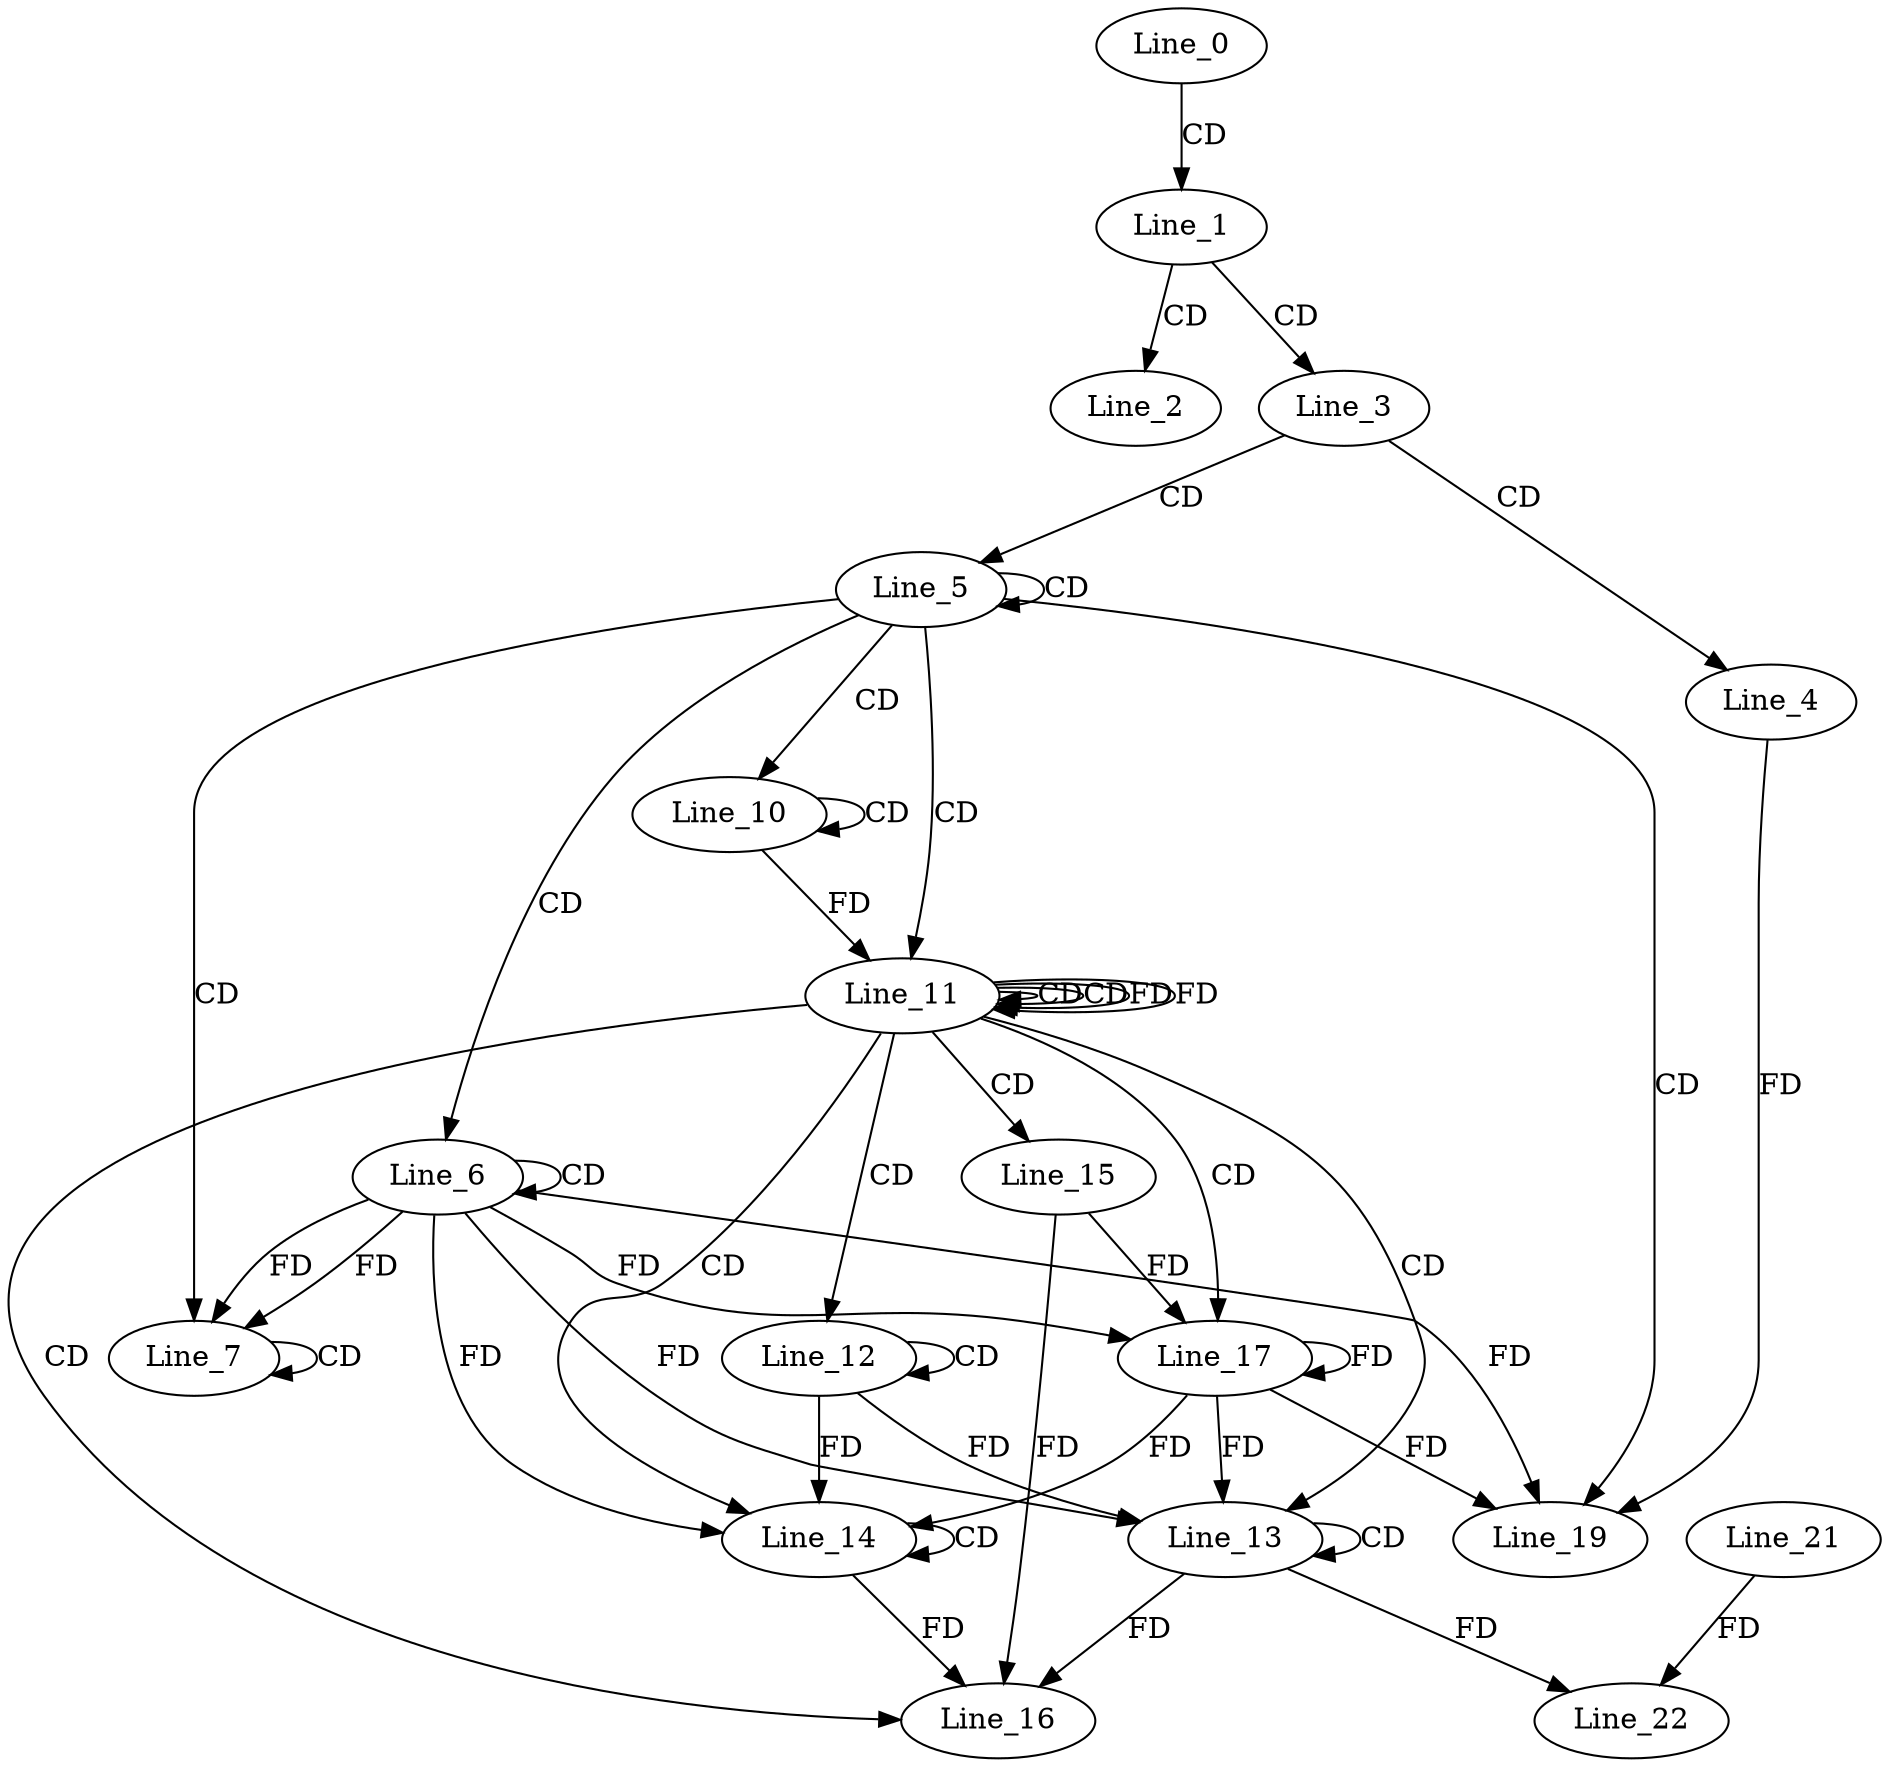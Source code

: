 digraph G {
  Line_0;
  Line_1;
  Line_2;
  Line_3;
  Line_4;
  Line_5;
  Line_6;
  Line_6;
  Line_7;
  Line_7;
  Line_10;
  Line_10;
  Line_11;
  Line_11;
  Line_11;
  Line_12;
  Line_12;
  Line_13;
  Line_13;
  Line_14;
  Line_14;
  Line_15;
  Line_16;
  Line_16;
  Line_17;
  Line_17;
  Line_19;
  Line_22;
  Line_21;
  Line_0 -> Line_1 [ label="CD" ];
  Line_1 -> Line_2 [ label="CD" ];
  Line_1 -> Line_3 [ label="CD" ];
  Line_3 -> Line_4 [ label="CD" ];
  Line_3 -> Line_5 [ label="CD" ];
  Line_5 -> Line_5 [ label="CD" ];
  Line_5 -> Line_6 [ label="CD" ];
  Line_6 -> Line_6 [ label="CD" ];
  Line_5 -> Line_7 [ label="CD" ];
  Line_6 -> Line_7 [ label="FD" ];
  Line_7 -> Line_7 [ label="CD" ];
  Line_6 -> Line_7 [ label="FD" ];
  Line_5 -> Line_10 [ label="CD" ];
  Line_10 -> Line_10 [ label="CD" ];
  Line_5 -> Line_11 [ label="CD" ];
  Line_11 -> Line_11 [ label="CD" ];
  Line_10 -> Line_11 [ label="FD" ];
  Line_11 -> Line_11 [ label="CD" ];
  Line_11 -> Line_11 [ label="FD" ];
  Line_11 -> Line_12 [ label="CD" ];
  Line_12 -> Line_12 [ label="CD" ];
  Line_11 -> Line_13 [ label="CD" ];
  Line_13 -> Line_13 [ label="CD" ];
  Line_6 -> Line_13 [ label="FD" ];
  Line_12 -> Line_13 [ label="FD" ];
  Line_11 -> Line_14 [ label="CD" ];
  Line_14 -> Line_14 [ label="CD" ];
  Line_6 -> Line_14 [ label="FD" ];
  Line_12 -> Line_14 [ label="FD" ];
  Line_11 -> Line_15 [ label="CD" ];
  Line_11 -> Line_16 [ label="CD" ];
  Line_13 -> Line_16 [ label="FD" ];
  Line_15 -> Line_16 [ label="FD" ];
  Line_14 -> Line_16 [ label="FD" ];
  Line_11 -> Line_17 [ label="CD" ];
  Line_17 -> Line_17 [ label="FD" ];
  Line_6 -> Line_17 [ label="FD" ];
  Line_15 -> Line_17 [ label="FD" ];
  Line_5 -> Line_19 [ label="CD" ];
  Line_4 -> Line_19 [ label="FD" ];
  Line_17 -> Line_19 [ label="FD" ];
  Line_6 -> Line_19 [ label="FD" ];
  Line_13 -> Line_22 [ label="FD" ];
  Line_21 -> Line_22 [ label="FD" ];
  Line_11 -> Line_11 [ label="FD" ];
  Line_17 -> Line_13 [ label="FD" ];
  Line_17 -> Line_14 [ label="FD" ];
}
